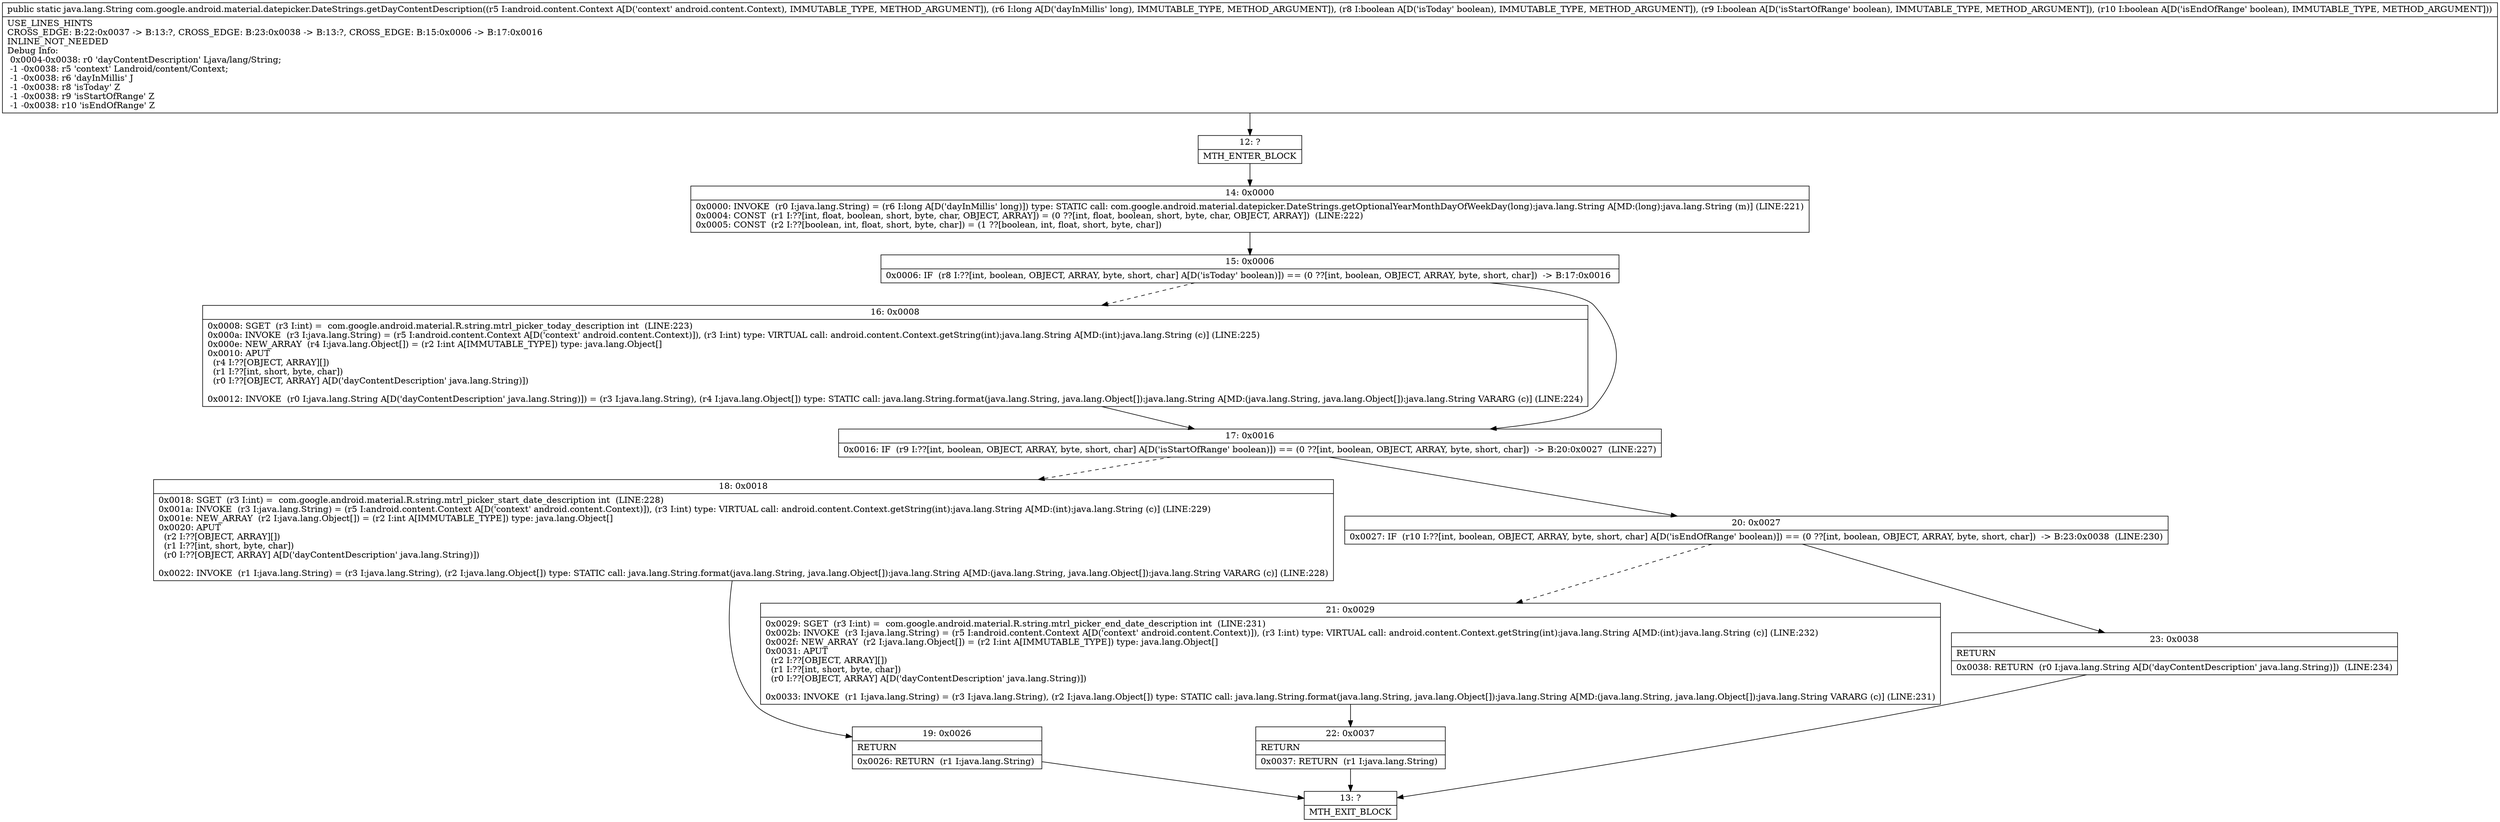 digraph "CFG forcom.google.android.material.datepicker.DateStrings.getDayContentDescription(Landroid\/content\/Context;JZZZ)Ljava\/lang\/String;" {
Node_12 [shape=record,label="{12\:\ ?|MTH_ENTER_BLOCK\l}"];
Node_14 [shape=record,label="{14\:\ 0x0000|0x0000: INVOKE  (r0 I:java.lang.String) = (r6 I:long A[D('dayInMillis' long)]) type: STATIC call: com.google.android.material.datepicker.DateStrings.getOptionalYearMonthDayOfWeekDay(long):java.lang.String A[MD:(long):java.lang.String (m)] (LINE:221)\l0x0004: CONST  (r1 I:??[int, float, boolean, short, byte, char, OBJECT, ARRAY]) = (0 ??[int, float, boolean, short, byte, char, OBJECT, ARRAY])  (LINE:222)\l0x0005: CONST  (r2 I:??[boolean, int, float, short, byte, char]) = (1 ??[boolean, int, float, short, byte, char]) \l}"];
Node_15 [shape=record,label="{15\:\ 0x0006|0x0006: IF  (r8 I:??[int, boolean, OBJECT, ARRAY, byte, short, char] A[D('isToday' boolean)]) == (0 ??[int, boolean, OBJECT, ARRAY, byte, short, char])  \-\> B:17:0x0016 \l}"];
Node_16 [shape=record,label="{16\:\ 0x0008|0x0008: SGET  (r3 I:int) =  com.google.android.material.R.string.mtrl_picker_today_description int  (LINE:223)\l0x000a: INVOKE  (r3 I:java.lang.String) = (r5 I:android.content.Context A[D('context' android.content.Context)]), (r3 I:int) type: VIRTUAL call: android.content.Context.getString(int):java.lang.String A[MD:(int):java.lang.String (c)] (LINE:225)\l0x000e: NEW_ARRAY  (r4 I:java.lang.Object[]) = (r2 I:int A[IMMUTABLE_TYPE]) type: java.lang.Object[] \l0x0010: APUT  \l  (r4 I:??[OBJECT, ARRAY][])\l  (r1 I:??[int, short, byte, char])\l  (r0 I:??[OBJECT, ARRAY] A[D('dayContentDescription' java.lang.String)])\l \l0x0012: INVOKE  (r0 I:java.lang.String A[D('dayContentDescription' java.lang.String)]) = (r3 I:java.lang.String), (r4 I:java.lang.Object[]) type: STATIC call: java.lang.String.format(java.lang.String, java.lang.Object[]):java.lang.String A[MD:(java.lang.String, java.lang.Object[]):java.lang.String VARARG (c)] (LINE:224)\l}"];
Node_17 [shape=record,label="{17\:\ 0x0016|0x0016: IF  (r9 I:??[int, boolean, OBJECT, ARRAY, byte, short, char] A[D('isStartOfRange' boolean)]) == (0 ??[int, boolean, OBJECT, ARRAY, byte, short, char])  \-\> B:20:0x0027  (LINE:227)\l}"];
Node_18 [shape=record,label="{18\:\ 0x0018|0x0018: SGET  (r3 I:int) =  com.google.android.material.R.string.mtrl_picker_start_date_description int  (LINE:228)\l0x001a: INVOKE  (r3 I:java.lang.String) = (r5 I:android.content.Context A[D('context' android.content.Context)]), (r3 I:int) type: VIRTUAL call: android.content.Context.getString(int):java.lang.String A[MD:(int):java.lang.String (c)] (LINE:229)\l0x001e: NEW_ARRAY  (r2 I:java.lang.Object[]) = (r2 I:int A[IMMUTABLE_TYPE]) type: java.lang.Object[] \l0x0020: APUT  \l  (r2 I:??[OBJECT, ARRAY][])\l  (r1 I:??[int, short, byte, char])\l  (r0 I:??[OBJECT, ARRAY] A[D('dayContentDescription' java.lang.String)])\l \l0x0022: INVOKE  (r1 I:java.lang.String) = (r3 I:java.lang.String), (r2 I:java.lang.Object[]) type: STATIC call: java.lang.String.format(java.lang.String, java.lang.Object[]):java.lang.String A[MD:(java.lang.String, java.lang.Object[]):java.lang.String VARARG (c)] (LINE:228)\l}"];
Node_19 [shape=record,label="{19\:\ 0x0026|RETURN\l|0x0026: RETURN  (r1 I:java.lang.String) \l}"];
Node_13 [shape=record,label="{13\:\ ?|MTH_EXIT_BLOCK\l}"];
Node_20 [shape=record,label="{20\:\ 0x0027|0x0027: IF  (r10 I:??[int, boolean, OBJECT, ARRAY, byte, short, char] A[D('isEndOfRange' boolean)]) == (0 ??[int, boolean, OBJECT, ARRAY, byte, short, char])  \-\> B:23:0x0038  (LINE:230)\l}"];
Node_21 [shape=record,label="{21\:\ 0x0029|0x0029: SGET  (r3 I:int) =  com.google.android.material.R.string.mtrl_picker_end_date_description int  (LINE:231)\l0x002b: INVOKE  (r3 I:java.lang.String) = (r5 I:android.content.Context A[D('context' android.content.Context)]), (r3 I:int) type: VIRTUAL call: android.content.Context.getString(int):java.lang.String A[MD:(int):java.lang.String (c)] (LINE:232)\l0x002f: NEW_ARRAY  (r2 I:java.lang.Object[]) = (r2 I:int A[IMMUTABLE_TYPE]) type: java.lang.Object[] \l0x0031: APUT  \l  (r2 I:??[OBJECT, ARRAY][])\l  (r1 I:??[int, short, byte, char])\l  (r0 I:??[OBJECT, ARRAY] A[D('dayContentDescription' java.lang.String)])\l \l0x0033: INVOKE  (r1 I:java.lang.String) = (r3 I:java.lang.String), (r2 I:java.lang.Object[]) type: STATIC call: java.lang.String.format(java.lang.String, java.lang.Object[]):java.lang.String A[MD:(java.lang.String, java.lang.Object[]):java.lang.String VARARG (c)] (LINE:231)\l}"];
Node_22 [shape=record,label="{22\:\ 0x0037|RETURN\l|0x0037: RETURN  (r1 I:java.lang.String) \l}"];
Node_23 [shape=record,label="{23\:\ 0x0038|RETURN\l|0x0038: RETURN  (r0 I:java.lang.String A[D('dayContentDescription' java.lang.String)])  (LINE:234)\l}"];
MethodNode[shape=record,label="{public static java.lang.String com.google.android.material.datepicker.DateStrings.getDayContentDescription((r5 I:android.content.Context A[D('context' android.content.Context), IMMUTABLE_TYPE, METHOD_ARGUMENT]), (r6 I:long A[D('dayInMillis' long), IMMUTABLE_TYPE, METHOD_ARGUMENT]), (r8 I:boolean A[D('isToday' boolean), IMMUTABLE_TYPE, METHOD_ARGUMENT]), (r9 I:boolean A[D('isStartOfRange' boolean), IMMUTABLE_TYPE, METHOD_ARGUMENT]), (r10 I:boolean A[D('isEndOfRange' boolean), IMMUTABLE_TYPE, METHOD_ARGUMENT]))  | USE_LINES_HINTS\lCROSS_EDGE: B:22:0x0037 \-\> B:13:?, CROSS_EDGE: B:23:0x0038 \-\> B:13:?, CROSS_EDGE: B:15:0x0006 \-\> B:17:0x0016\lINLINE_NOT_NEEDED\lDebug Info:\l  0x0004\-0x0038: r0 'dayContentDescription' Ljava\/lang\/String;\l  \-1 \-0x0038: r5 'context' Landroid\/content\/Context;\l  \-1 \-0x0038: r6 'dayInMillis' J\l  \-1 \-0x0038: r8 'isToday' Z\l  \-1 \-0x0038: r9 'isStartOfRange' Z\l  \-1 \-0x0038: r10 'isEndOfRange' Z\l}"];
MethodNode -> Node_12;Node_12 -> Node_14;
Node_14 -> Node_15;
Node_15 -> Node_16[style=dashed];
Node_15 -> Node_17;
Node_16 -> Node_17;
Node_17 -> Node_18[style=dashed];
Node_17 -> Node_20;
Node_18 -> Node_19;
Node_19 -> Node_13;
Node_20 -> Node_21[style=dashed];
Node_20 -> Node_23;
Node_21 -> Node_22;
Node_22 -> Node_13;
Node_23 -> Node_13;
}

